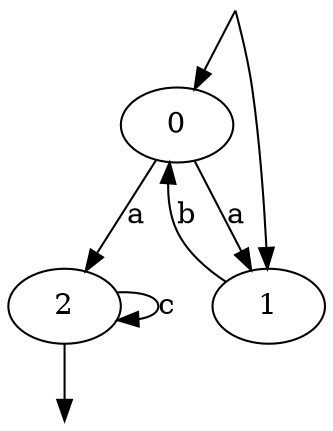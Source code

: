 digraph {
    I [label="", style=invis, height=0]
    F [label="", style=invis, height=0]
    I -> 0
    I -> 1
    0 -> 2 [label="a"]
    2 -> 2 [label="c"]
    1 -> 0 [label="b"]
    0 -> 1 [label="a"]
    2 -> F
 }